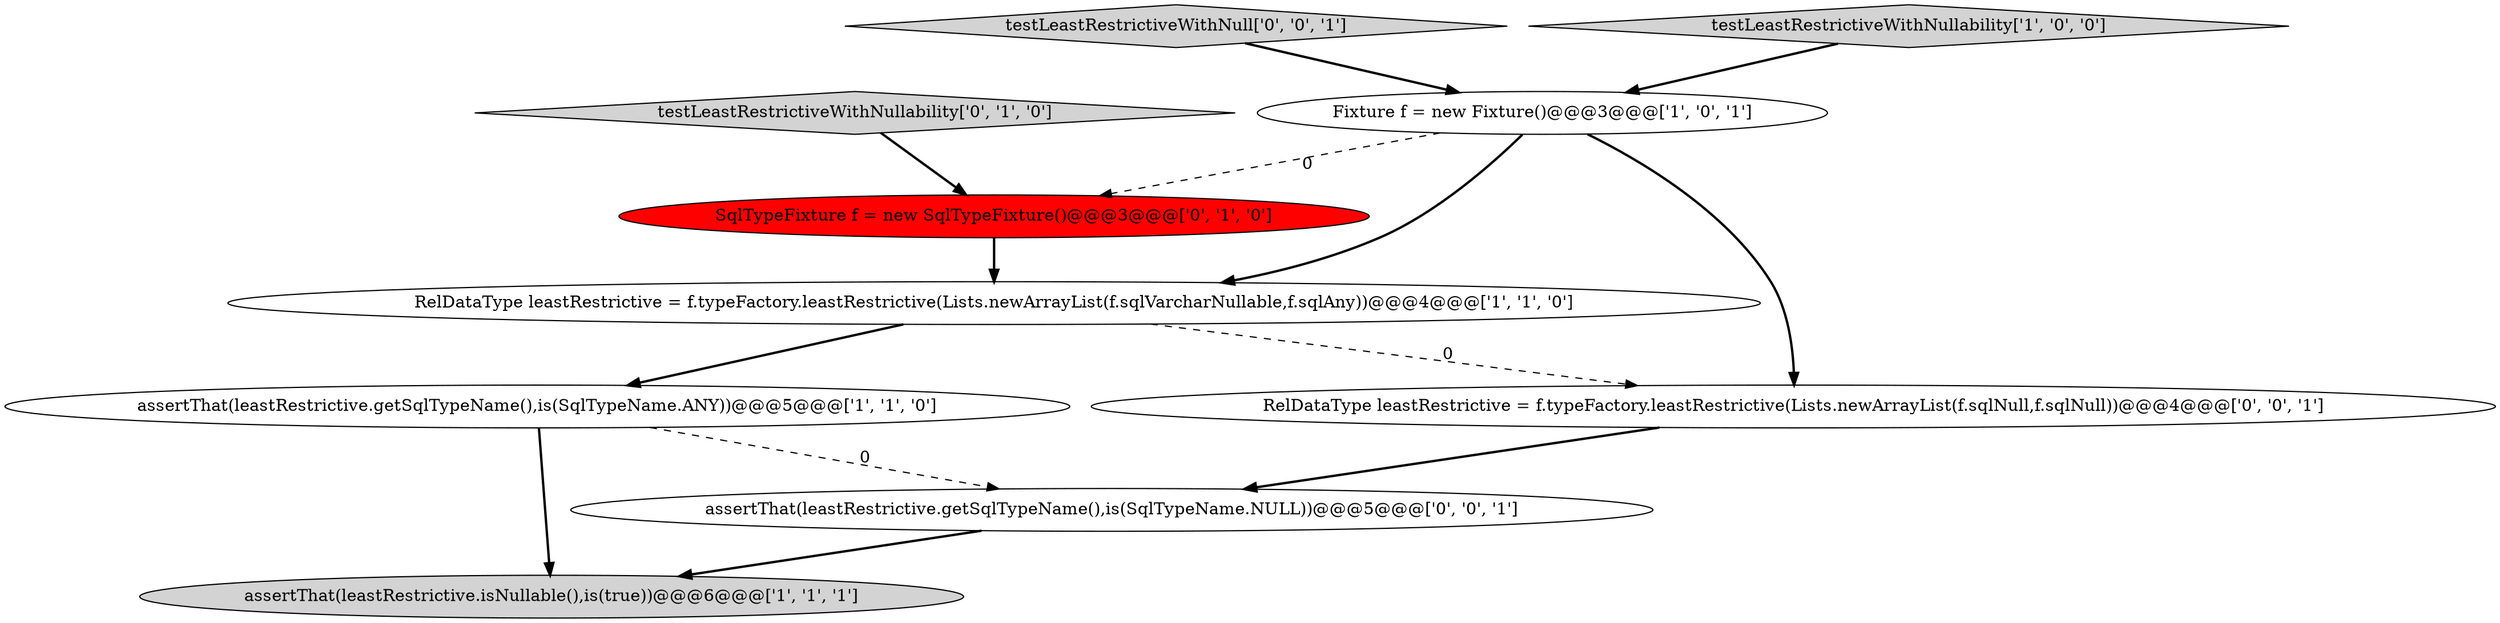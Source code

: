 digraph {
3 [style = filled, label = "RelDataType leastRestrictive = f.typeFactory.leastRestrictive(Lists.newArrayList(f.sqlVarcharNullable,f.sqlAny))@@@4@@@['1', '1', '0']", fillcolor = white, shape = ellipse image = "AAA0AAABBB1BBB"];
7 [style = filled, label = "assertThat(leastRestrictive.getSqlTypeName(),is(SqlTypeName.NULL))@@@5@@@['0', '0', '1']", fillcolor = white, shape = ellipse image = "AAA0AAABBB3BBB"];
8 [style = filled, label = "RelDataType leastRestrictive = f.typeFactory.leastRestrictive(Lists.newArrayList(f.sqlNull,f.sqlNull))@@@4@@@['0', '0', '1']", fillcolor = white, shape = ellipse image = "AAA0AAABBB3BBB"];
5 [style = filled, label = "SqlTypeFixture f = new SqlTypeFixture()@@@3@@@['0', '1', '0']", fillcolor = red, shape = ellipse image = "AAA1AAABBB2BBB"];
0 [style = filled, label = "assertThat(leastRestrictive.isNullable(),is(true))@@@6@@@['1', '1', '1']", fillcolor = lightgray, shape = ellipse image = "AAA0AAABBB1BBB"];
2 [style = filled, label = "Fixture f = new Fixture()@@@3@@@['1', '0', '1']", fillcolor = white, shape = ellipse image = "AAA0AAABBB1BBB"];
9 [style = filled, label = "testLeastRestrictiveWithNull['0', '0', '1']", fillcolor = lightgray, shape = diamond image = "AAA0AAABBB3BBB"];
4 [style = filled, label = "testLeastRestrictiveWithNullability['1', '0', '0']", fillcolor = lightgray, shape = diamond image = "AAA0AAABBB1BBB"];
1 [style = filled, label = "assertThat(leastRestrictive.getSqlTypeName(),is(SqlTypeName.ANY))@@@5@@@['1', '1', '0']", fillcolor = white, shape = ellipse image = "AAA0AAABBB1BBB"];
6 [style = filled, label = "testLeastRestrictiveWithNullability['0', '1', '0']", fillcolor = lightgray, shape = diamond image = "AAA0AAABBB2BBB"];
8->7 [style = bold, label=""];
5->3 [style = bold, label=""];
3->8 [style = dashed, label="0"];
6->5 [style = bold, label=""];
2->5 [style = dashed, label="0"];
7->0 [style = bold, label=""];
1->0 [style = bold, label=""];
4->2 [style = bold, label=""];
1->7 [style = dashed, label="0"];
3->1 [style = bold, label=""];
9->2 [style = bold, label=""];
2->3 [style = bold, label=""];
2->8 [style = bold, label=""];
}
